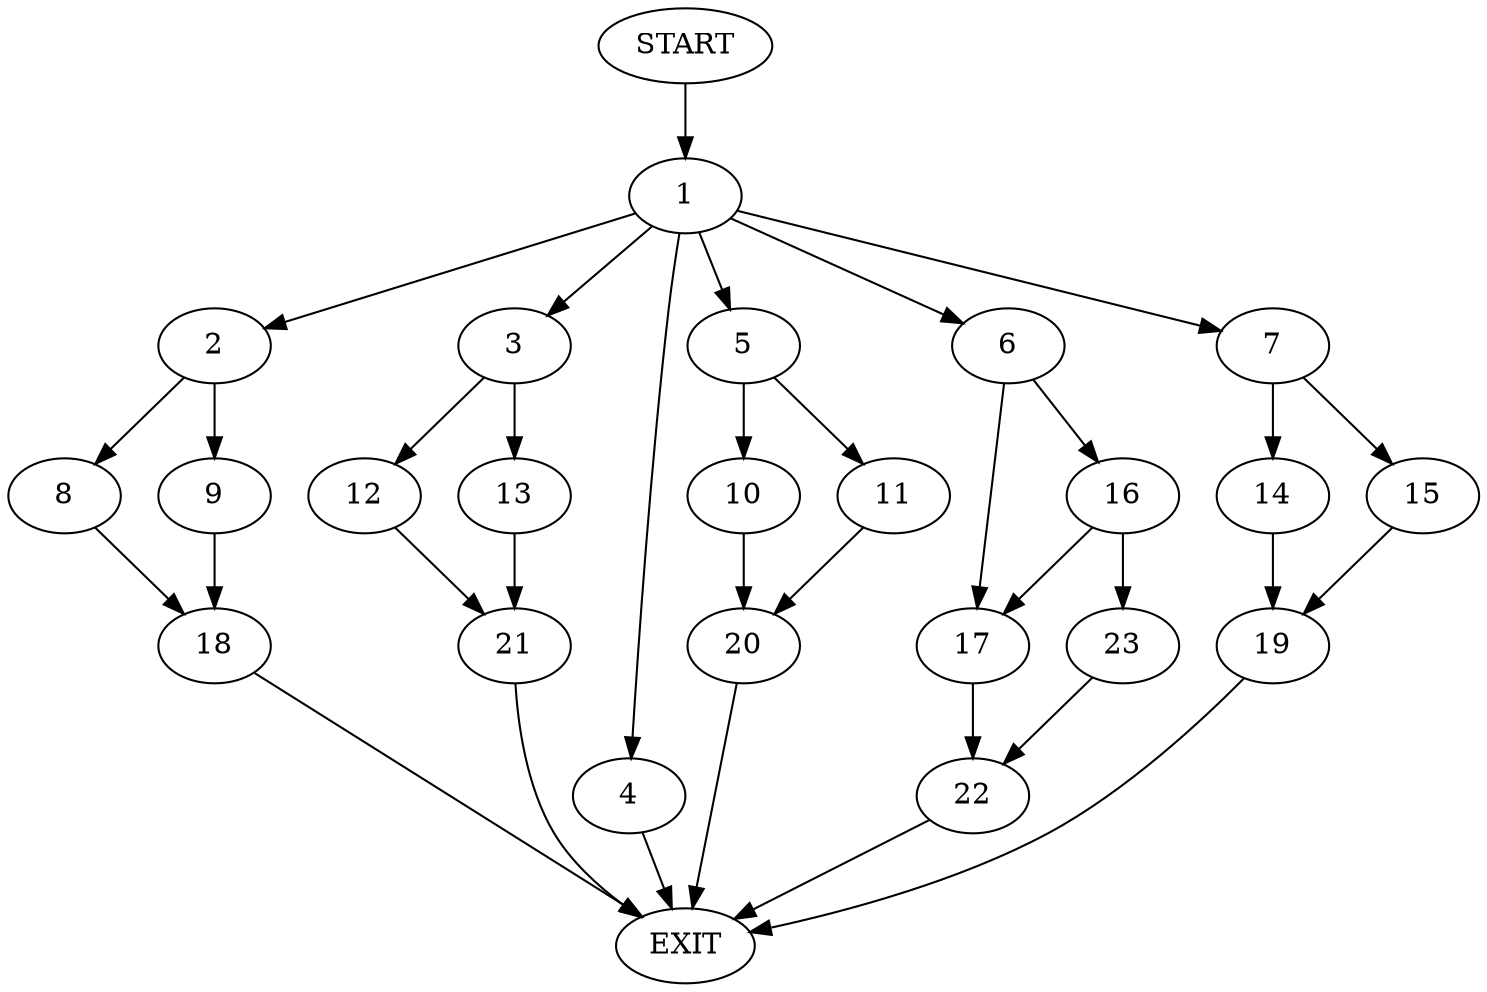 digraph {
0 [label="START"]
24 [label="EXIT"]
0 -> 1
1 -> 2
1 -> 3
1 -> 4
1 -> 5
1 -> 6
1 -> 7
2 -> 8
2 -> 9
5 -> 10
5 -> 11
4 -> 24
3 -> 12
3 -> 13
7 -> 14
7 -> 15
6 -> 16
6 -> 17
8 -> 18
9 -> 18
18 -> 24
14 -> 19
15 -> 19
19 -> 24
10 -> 20
11 -> 20
20 -> 24
12 -> 21
13 -> 21
21 -> 24
17 -> 22
16 -> 17
16 -> 23
23 -> 22
22 -> 24
}
